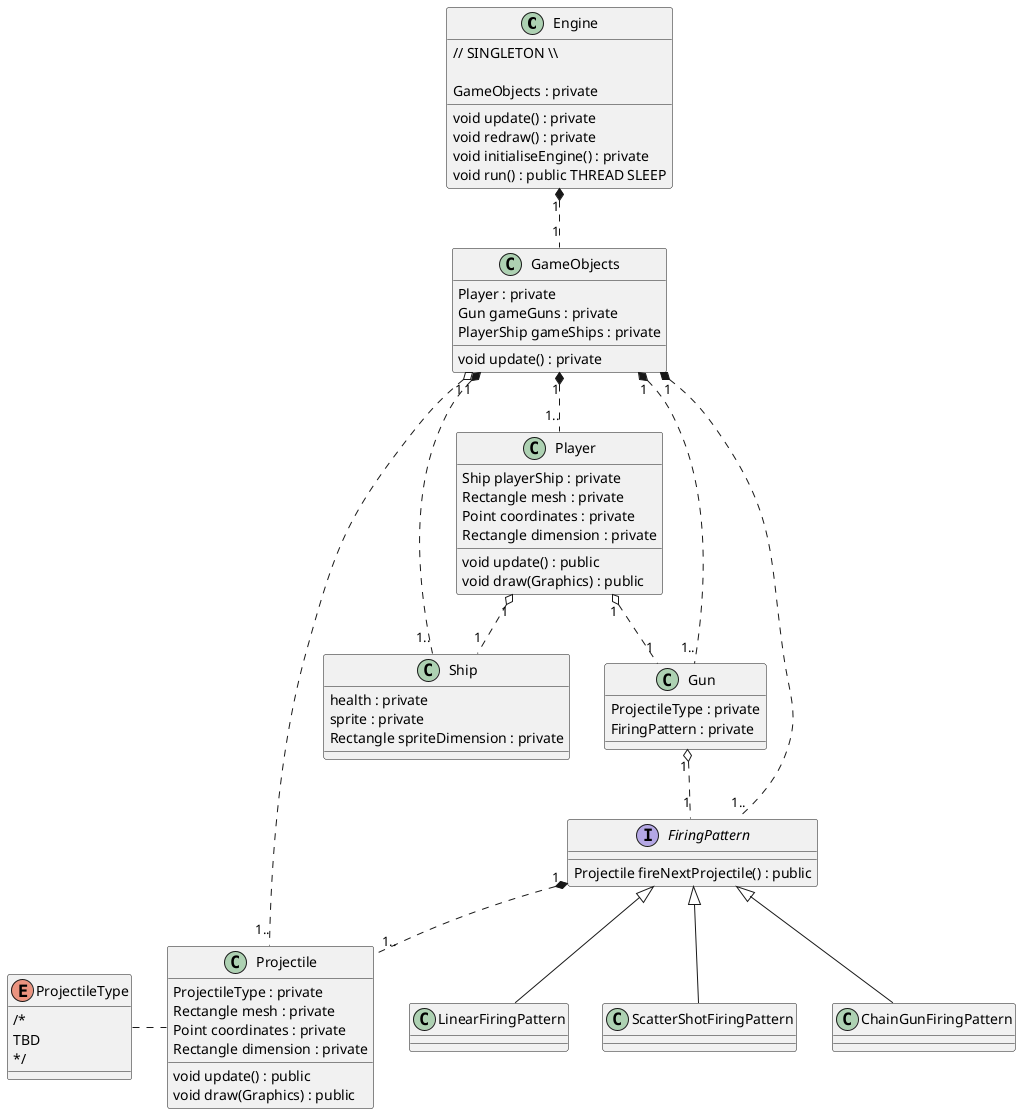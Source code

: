 @startuml

class Engine{

    // SINGLETON \\\\

    GameObjects : private

    void update() : private
    void redraw() : private
    void initialiseEngine() : private
    void run() : public THREAD SLEEP
}

class GameObjects{
    Player : private
    Gun gameGuns : private
    PlayerShip gameShips : private

    void update() : private
}

class Player{
    Ship playerShip : private
    Rectangle mesh : private
    Point coordinates : private
    Rectangle dimension : private

    void update() : public
    void draw(Graphics) : public
}

class Ship{
    health : private
    sprite : private
    Rectangle spriteDimension : private
}

class Projectile{
    ProjectileType : private
    Rectangle mesh : private
    Point coordinates : private
    Rectangle dimension : private

    void update() : public
    void draw(Graphics) : public
}

enum ProjectileType{
    /*
        TBD
    */
}

interface FiringPattern{
    Projectile fireNextProjectile() : public
}


class Gun{
    ProjectileType : private
    FiringPattern : private
}

class LinearFiringPattern{

}

class ScatterShotFiringPattern{

}

class ChainGunFiringPattern{

}

FiringPattern ^-- LinearFiringPattern
FiringPattern ^-- ScatterShotFiringPattern
FiringPattern ^-- ChainGunFiringPattern
FiringPattern "1" *.. "1.." Projectile

Engine "1" *.. "1" GameObjects

GameObjects "1" o.. "1.." Projectile
GameObjects "1" *.. "1.." FiringPattern
GameObjects "1" *.. "1.." Gun
GameObjects "1" *.. "1.." Player
GameObjects "1" *.. "1.." Ship

Gun "1" o.. "1" FiringPattern

Player "1" o.. "1" Ship
Player "1" o.. "1" Gun

ProjectileType . Projectile

@enduml